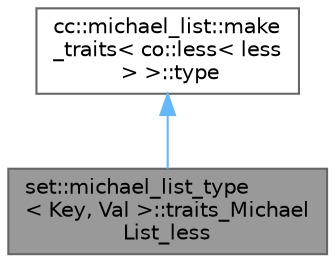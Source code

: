 digraph "set::michael_list_type&lt; Key, Val &gt;::traits_MichaelList_less"
{
 // LATEX_PDF_SIZE
  bgcolor="transparent";
  edge [fontname=Helvetica,fontsize=10,labelfontname=Helvetica,labelfontsize=10];
  node [fontname=Helvetica,fontsize=10,shape=box,height=0.2,width=0.4];
  Node1 [id="Node000001",label="set::michael_list_type\l\< Key, Val \>::traits_Michael\lList_less",height=0.2,width=0.4,color="gray40", fillcolor="grey60", style="filled", fontcolor="black",tooltip=" "];
  Node2 -> Node1 [id="edge2_Node000001_Node000002",dir="back",color="steelblue1",style="solid",tooltip=" "];
  Node2 [id="Node000002",label="cc::michael_list::make\l_traits\< co::less\< less\l \> \>::type",height=0.2,width=0.4,color="gray40", fillcolor="white", style="filled",tooltip=" "];
}
